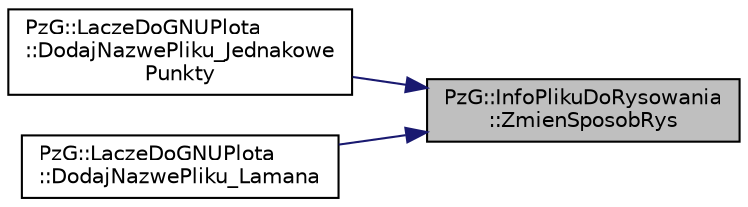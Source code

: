 digraph "PzG::InfoPlikuDoRysowania::ZmienSposobRys"
{
 // LATEX_PDF_SIZE
  edge [fontname="Helvetica",fontsize="10",labelfontname="Helvetica",labelfontsize="10"];
  node [fontname="Helvetica",fontsize="10",shape=record];
  rankdir="RL";
  Node1 [label="PzG::InfoPlikuDoRysowania\l::ZmienSposobRys",height=0.2,width=0.4,color="black", fillcolor="grey75", style="filled", fontcolor="black",tooltip="Zmienia sposób rysowania."];
  Node1 -> Node2 [dir="back",color="midnightblue",fontsize="10",style="solid",fontname="Helvetica"];
  Node2 [label="PzG::LaczeDoGNUPlota\l::DodajNazwePliku_Jednakowe\lPunkty",height=0.2,width=0.4,color="black", fillcolor="white", style="filled",URL="$class_pz_g_1_1_lacze_do_g_n_u_plota.html#ab3286408bb2ca5c5382e721b40d07f4f",tooltip="Dodaje nazwę pliku."];
  Node1 -> Node3 [dir="back",color="midnightblue",fontsize="10",style="solid",fontname="Helvetica"];
  Node3 [label="PzG::LaczeDoGNUPlota\l::DodajNazwePliku_Lamana",height=0.2,width=0.4,color="black", fillcolor="white", style="filled",URL="$class_pz_g_1_1_lacze_do_g_n_u_plota.html#a5d53870de4161dd855b327b3f5d1df9c",tooltip="Dodaje nazwę pliku."];
}

